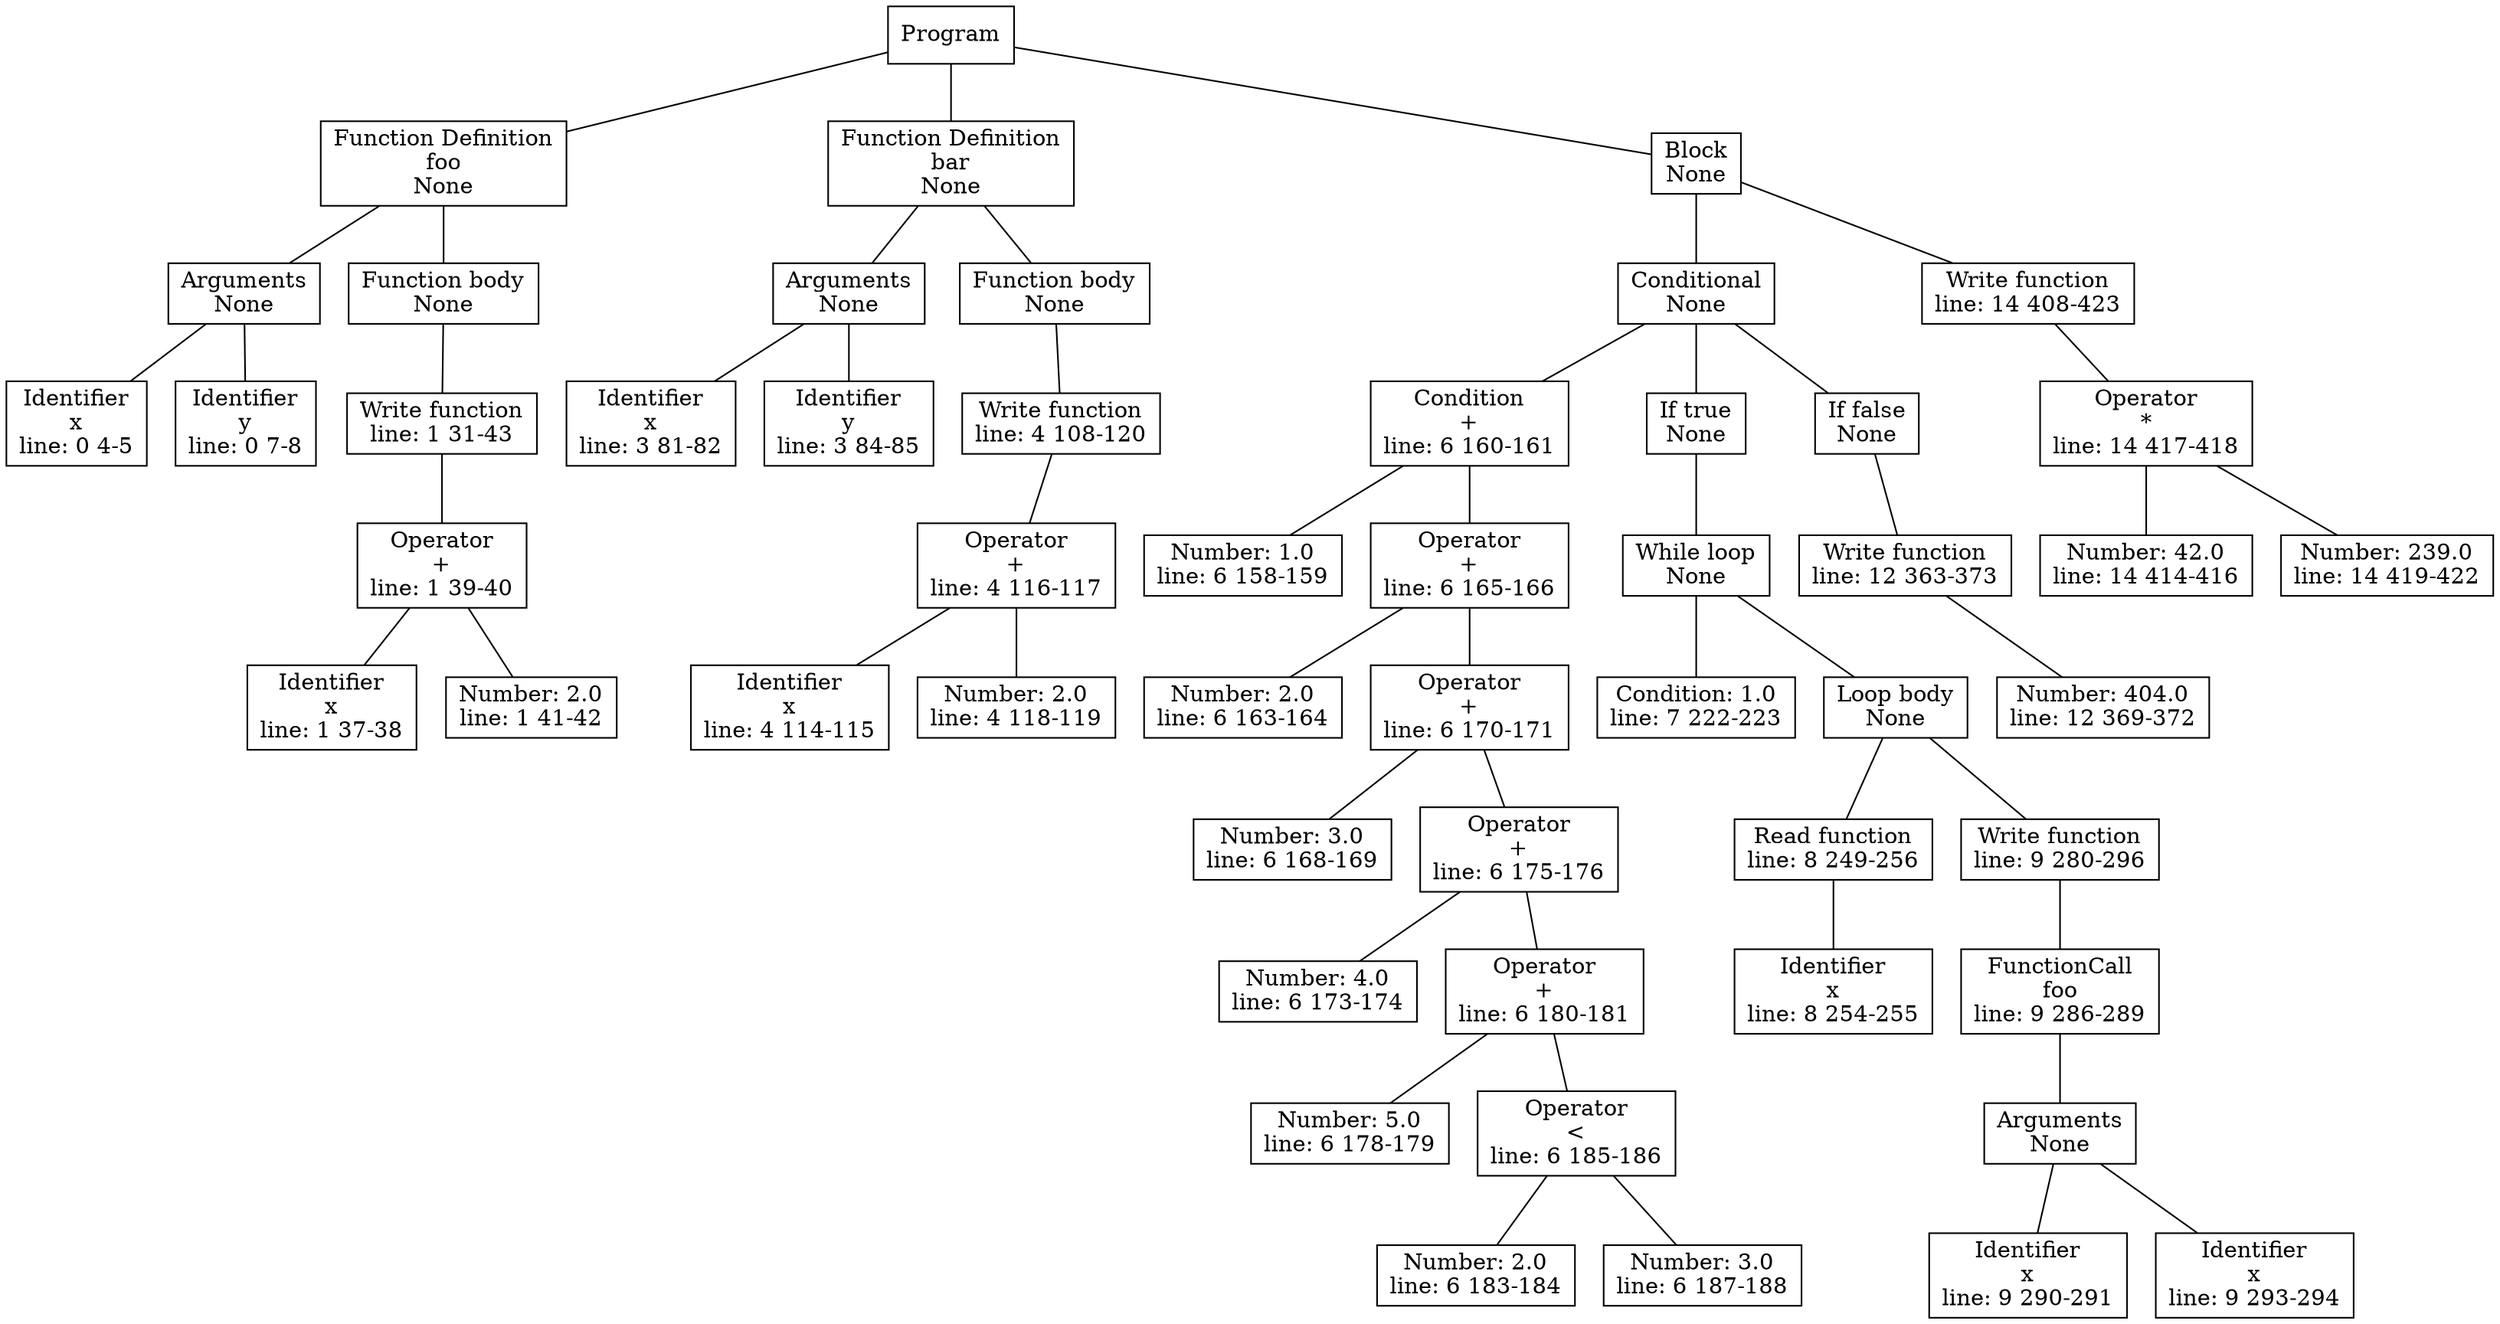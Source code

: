 graph {
	node [shape=box]
	140669701357224 [label=Program]
	140669701353944 [label="Function Definition
foo
None"]
	140669701357224 -- 140669701353944
	140669701354664 [label="Function Definition
bar
None"]
	140669701357224 -- 140669701354664
	140669701357144 [label="Block
None"]
	140669701357224 -- 140669701357144
	140669701222216 [label="Arguments
None"]
	140669701353944 -- 140669701222216
	140669701353784 [label="Function body
None"]
	140669701353944 -- 140669701353784
	140669701354104 [label="Arguments
None"]
	140669701354664 -- 140669701354104
	140669701354504 [label="Function body
None"]
	140669701354664 -- 140669701354504
	140669701356904 [label="Conditional
None"]
	140669701357144 -- 140669701356904
	140669701357064 [label="Write function
line: 14 408-423"]
	140669701357144 -- 140669701357064
	140669701222056 [label="Identifier
x
line: 0 4-5"]
	140669701222216 -- 140669701222056
	140669701222136 [label="Identifier
y
line: 0 7-8"]
	140669701222216 -- 140669701222136
	140669701353704 [label="Write function
line: 1 31-43"]
	140669701353784 -- 140669701353704
	140669701353864 [label="Identifier
x
line: 3 81-82"]
	140669701354104 -- 140669701353864
	140669701354024 [label="Identifier
y
line: 3 84-85"]
	140669701354104 -- 140669701354024
	140669701354424 [label="Write function
line: 4 108-120"]
	140669701354504 -- 140669701354424
	140669701354584 [label="Condition
+
line: 6 160-161"]
	140669701356904 -- 140669701354584
	140669701356344 [label="If true
None"]
	140669701356904 -- 140669701356344
	140669701356744 [label="If false
None"]
	140669701356904 -- 140669701356744
	140669701356504 [label="Operator
*
line: 14 417-418"]
	140669701357064 -- 140669701356504
	140669701353544 [label="Operator
+
line: 1 39-40"]
	140669701353704 -- 140669701353544
	140669701354264 [label="Operator
+
line: 4 116-117"]
	140669701354424 -- 140669701354264
	140669706399000 [label="Number: 1.0
line: 6 158-159"]
	140669701354584 -- 140669706399000
	140669701354824 [label="Operator
+
line: 6 165-166"]
	140669701354584 -- 140669701354824
	140669701356424 [label="While loop
None"]
	140669701356344 -- 140669701356424
	140669701356664 [label="Write function
line: 12 363-373"]
	140669701356744 -- 140669701356664
	140669701356824 [label="Number: 42.0
line: 14 414-416"]
	140669701356504 -- 140669701356824
	140669701356984 [label="Number: 239.0
line: 14 419-422"]
	140669701356504 -- 140669701356984
	140669701222296 [label="Identifier
x
line: 1 37-38"]
	140669701353544 -- 140669701222296
	140669701353624 [label="Number: 2.0
line: 1 41-42"]
	140669701353544 -- 140669701353624
	140669701354184 [label="Identifier
x
line: 4 114-115"]
	140669701354264 -- 140669701354184
	140669701354344 [label="Number: 2.0
line: 4 118-119"]
	140669701354264 -- 140669701354344
	140669701354744 [label="Number: 2.0
line: 6 163-164"]
	140669701354824 -- 140669701354744
	140669701354984 [label="Operator
+
line: 6 170-171"]
	140669701354824 -- 140669701354984
	140669701355624 [label="Condition: 1.0
line: 7 222-223"]
	140669701356424 -- 140669701355624
	140669701356264 [label="Loop body
None"]
	140669701356424 -- 140669701356264
	140669701356584 [label="Number: 404.0
line: 12 369-372"]
	140669701356664 -- 140669701356584
	140669701354904 [label="Number: 3.0
line: 6 168-169"]
	140669701354984 -- 140669701354904
	140669701355144 [label="Operator
+
line: 6 175-176"]
	140669701354984 -- 140669701355144
	140669701355784 [label="Read function
line: 8 249-256"]
	140669701356264 -- 140669701355784
	140669701355864 [label="Write function
line: 9 280-296"]
	140669701356264 -- 140669701355864
	140669701355064 [label="Number: 4.0
line: 6 173-174"]
	140669701355144 -- 140669701355064
	140669701355304 [label="Operator
+
line: 6 180-181"]
	140669701355144 -- 140669701355304
	140669701355704 [label="Identifier
x
line: 8 254-255"]
	140669701355784 -- 140669701355704
	140669701356184 [label="FunctionCall
foo
line: 9 286-289"]
	140669701355864 -- 140669701356184
	140669701355224 [label="Number: 5.0
line: 6 178-179"]
	140669701355304 -- 140669701355224
	140669701355464 [label="Operator
<
line: 6 185-186"]
	140669701355304 -- 140669701355464
	140669701356104 [label="Arguments
None"]
	140669701356184 -- 140669701356104
	140669701355384 [label="Number: 2.0
line: 6 183-184"]
	140669701355464 -- 140669701355384
	140669701355544 [label="Number: 3.0
line: 6 187-188"]
	140669701355464 -- 140669701355544
	140669701355944 [label="Identifier
x
line: 9 290-291"]
	140669701356104 -- 140669701355944
	140669701356024 [label="Identifier
x
line: 9 293-294"]
	140669701356104 -- 140669701356024
}
